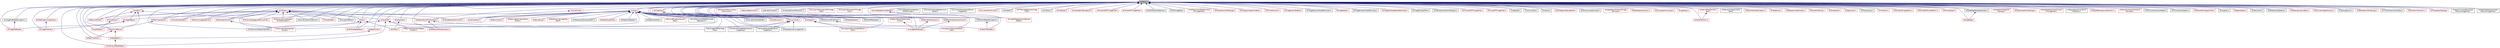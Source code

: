 digraph "itkMacro.h"
{
 // LATEX_PDF_SIZE
  edge [fontname="Helvetica",fontsize="10",labelfontname="Helvetica",labelfontsize="10"];
  node [fontname="Helvetica",fontsize="10",shape=record];
  Node1 [label="itkMacro.h",height=0.2,width=0.4,color="black", fillcolor="grey75", style="filled", fontcolor="black",tooltip=" "];
  Node1 -> Node2 [dir="back",color="midnightblue",fontsize="10",style="solid",fontname="Helvetica"];
  Node2 [label="itkArray.h",height=0.2,width=0.4,color="red", fillcolor="white", style="filled",URL="$itkArray_8h.html",tooltip=" "];
  Node2 -> Node3 [dir="back",color="midnightblue",fontsize="10",style="solid",fontname="Helvetica"];
  Node3 [label="itkAutomaticTopologyMesh\lSource.h",height=0.2,width=0.4,color="red", fillcolor="white", style="filled",URL="$itkAutomaticTopologyMeshSource_8h.html",tooltip=" "];
  Node2 -> Node6 [dir="back",color="midnightblue",fontsize="10",style="solid",fontname="Helvetica"];
  Node6 [label="itkBSplineInterpolationWeight\lFunction.h",height=0.2,width=0.4,color="red", fillcolor="white", style="filled",URL="$itkBSplineInterpolationWeightFunction_8h.html",tooltip=" "];
  Node2 -> Node30 [dir="back",color="midnightblue",fontsize="10",style="solid",fontname="Helvetica"];
  Node30 [label="itkCacheableScalarFunction.h",height=0.2,width=0.4,color="red", fillcolor="white", style="filled",URL="$itkCacheableScalarFunction_8h.html",tooltip=" "];
  Node2 -> Node33 [dir="back",color="midnightblue",fontsize="10",style="solid",fontname="Helvetica"];
  Node33 [label="itkCellInterface.h",height=0.2,width=0.4,color="red", fillcolor="white", style="filled",URL="$itkCellInterface_8h.html",tooltip=" "];
  Node2 -> Node166 [dir="back",color="midnightblue",fontsize="10",style="solid",fontname="Helvetica"];
  Node166 [label="itkContourDirectedMeanDistance\lImageFilter.h",height=0.2,width=0.4,color="black", fillcolor="white", style="filled",URL="$itkContourDirectedMeanDistanceImageFilter_8h.html",tooltip=" "];
  Node2 -> Node167 [dir="back",color="midnightblue",fontsize="10",style="solid",fontname="Helvetica"];
  Node167 [label="itkConvertArrayPixelBuffer.h",height=0.2,width=0.4,color="black", fillcolor="white", style="filled",URL="$itkConvertArrayPixelBuffer_8h.html",tooltip=" "];
  Node2 -> Node168 [dir="back",color="midnightblue",fontsize="10",style="solid",fontname="Helvetica"];
  Node168 [label="itkCostFunction.h",height=0.2,width=0.4,color="red", fillcolor="white", style="filled",URL="$itkCostFunction_8h.html",tooltip=" "];
  Node2 -> Node235 [dir="back",color="midnightblue",fontsize="10",style="solid",fontname="Helvetica"];
  Node235 [label="itkDecisionRule.h",height=0.2,width=0.4,color="red", fillcolor="white", style="filled",URL="$itkDecisionRule_8h.html",tooltip=" "];
  Node2 -> Node109 [dir="back",color="midnightblue",fontsize="10",style="solid",fontname="Helvetica"];
  Node109 [label="itkDeformableSimplexMesh3\lDFilter.h",height=0.2,width=0.4,color="red", fillcolor="white", style="filled",URL="$itkDeformableSimplexMesh3DFilter_8h.html",tooltip=" "];
  Node2 -> Node247 [dir="back",color="midnightblue",fontsize="10",style="solid",fontname="Helvetica"];
  Node247 [label="itkDirectedHausdorffDistance\lImageFilter.h",height=0.2,width=0.4,color="black", fillcolor="white", style="filled",URL="$itkDirectedHausdorffDistanceImageFilter_8h.html",tooltip=" "];
  Node2 -> Node248 [dir="back",color="midnightblue",fontsize="10",style="solid",fontname="Helvetica"];
  Node248 [label="itkFancyString.h",height=0.2,width=0.4,color="red", fillcolor="white", style="filled",URL="$itkFancyString_8h.html",tooltip=" "];
  Node2 -> Node89 [dir="back",color="midnightblue",fontsize="10",style="solid",fontname="Helvetica"];
  Node89 [label="itkFastMarchingImageFilter\lBase.h",height=0.2,width=0.4,color="red", fillcolor="white", style="filled",URL="$itkFastMarchingImageFilterBase_8h.html",tooltip=" "];
  Node2 -> Node255 [dir="back",color="midnightblue",fontsize="10",style="solid",fontname="Helvetica"];
  Node255 [label="itkHistogram.h",height=0.2,width=0.4,color="red", fillcolor="white", style="filled",URL="$itkHistogram_8h.html",tooltip=" "];
  Node255 -> Node275 [dir="back",color="midnightblue",fontsize="10",style="solid",fontname="Helvetica"];
  Node275 [label="itkHistogramToRunLengthFeatures\lFilter.h",height=0.2,width=0.4,color="red", fillcolor="white", style="filled",URL="$itkHistogramToRunLengthFeaturesFilter_8h.html",tooltip=" "];
  Node255 -> Node277 [dir="back",color="midnightblue",fontsize="10",style="solid",fontname="Helvetica"];
  Node277 [label="itkHistogramToTextureFeatures\lFilter.h",height=0.2,width=0.4,color="red", fillcolor="white", style="filled",URL="$itkHistogramToTextureFeaturesFilter_8h.html",tooltip=" "];
  Node2 -> Node300 [dir="back",color="midnightblue",fontsize="10",style="solid",fontname="Helvetica"];
  Node300 [label="itkImageIOBase.h",height=0.2,width=0.4,color="red", fillcolor="white", style="filled",URL="$itkImageIOBase_8h.html",tooltip=" "];
  Node300 -> Node320 [dir="back",color="midnightblue",fontsize="10",style="solid",fontname="Helvetica"];
  Node320 [label="itkImageFileReader.h",height=0.2,width=0.4,color="red", fillcolor="white", style="filled",URL="$itkImageFileReader_8h.html",tooltip=" "];
  Node300 -> Node323 [dir="back",color="midnightblue",fontsize="10",style="solid",fontname="Helvetica"];
  Node323 [label="itkImageFileWriter.h",height=0.2,width=0.4,color="red", fillcolor="white", style="filled",URL="$itkImageFileWriter_8h.html",tooltip=" "];
  Node2 -> Node365 [dir="back",color="midnightblue",fontsize="10",style="solid",fontname="Helvetica"];
  Node365 [label="itkKdTree.h",height=0.2,width=0.4,color="red", fillcolor="white", style="filled",URL="$itkKdTree_8h.html",tooltip=" "];
  Node2 -> Node381 [dir="back",color="midnightblue",fontsize="10",style="solid",fontname="Helvetica"];
  Node381 [label="itkLabelGeometryImageFilter.h",height=0.2,width=0.4,color="black", fillcolor="white", style="filled",URL="$itkLabelGeometryImageFilter_8h.html",tooltip=" "];
  Node2 -> Node382 [dir="back",color="midnightblue",fontsize="10",style="solid",fontname="Helvetica"];
  Node382 [label="itkMahalanobisDistanceMetric.h",height=0.2,width=0.4,color="black", fillcolor="white", style="filled",URL="$itkMahalanobisDistanceMetric_8h.html",tooltip=" "];
  Node2 -> Node383 [dir="back",color="midnightblue",fontsize="10",style="solid",fontname="Helvetica"];
  Node383 [label="itkMeanSampleFilter.h",height=0.2,width=0.4,color="red", fillcolor="white", style="filled",URL="$itkMeanSampleFilter_8h.html",tooltip=" "];
  Node2 -> Node386 [dir="back",color="midnightblue",fontsize="10",style="solid",fontname="Helvetica"];
  Node386 [label="itkMeshConvertPixelTraits.h",height=0.2,width=0.4,color="black", fillcolor="white", style="filled",URL="$itkMeshConvertPixelTraits_8h.html",tooltip=" "];
  Node386 -> Node136 [dir="back",color="midnightblue",fontsize="10",style="solid",fontname="Helvetica"];
  Node136 [label="itkMeshFileReader.h",height=0.2,width=0.4,color="red", fillcolor="white", style="filled",URL="$itkMeshFileReader_8h.html",tooltip=" "];
  Node2 -> Node140 [dir="back",color="midnightblue",fontsize="10",style="solid",fontname="Helvetica"];
  Node140 [label="itkMeshIOTestHelper.h",height=0.2,width=0.4,color="black", fillcolor="white", style="filled",URL="$itkMeshIOTestHelper_8h.html",tooltip=" "];
  Node2 -> Node387 [dir="back",color="midnightblue",fontsize="10",style="solid",fontname="Helvetica"];
  Node387 [label="itkMetaArrayReader.h",height=0.2,width=0.4,color="black", fillcolor="white", style="filled",URL="$itkMetaArrayReader_8h.html",tooltip=" "];
  Node2 -> Node388 [dir="back",color="midnightblue",fontsize="10",style="solid",fontname="Helvetica"];
  Node388 [label="itkMetaArrayWriter.h",height=0.2,width=0.4,color="black", fillcolor="white", style="filled",URL="$itkMetaArrayWriter_8h.html",tooltip=" "];
  Node2 -> Node389 [dir="back",color="midnightblue",fontsize="10",style="solid",fontname="Helvetica"];
  Node389 [label="itkMetaDataObject.h",height=0.2,width=0.4,color="red", fillcolor="white", style="filled",URL="$itkMetaDataObject_8h.html",tooltip=" "];
  Node2 -> Node390 [dir="back",color="midnightblue",fontsize="10",style="solid",fontname="Helvetica"];
  Node390 [label="itkMixtureModelComponent\lBase.h",height=0.2,width=0.4,color="red", fillcolor="white", style="filled",URL="$itkMixtureModelComponentBase_8h.html",tooltip=" "];
  Node2 -> Node392 [dir="back",color="midnightblue",fontsize="10",style="solid",fontname="Helvetica"];
  Node392 [label="itkMultiLabelSTAPLEImage\lFilter.h",height=0.2,width=0.4,color="black", fillcolor="white", style="filled",URL="$itkMultiLabelSTAPLEImageFilter_8h.html",tooltip=" "];
  Node2 -> Node393 [dir="back",color="midnightblue",fontsize="10",style="solid",fontname="Helvetica"];
  Node393 [label="itkMultiResolutionPDEDeformable\lRegistration.h",height=0.2,width=0.4,color="black", fillcolor="white", style="filled",URL="$itkMultiResolutionPDEDeformableRegistration_8h.html",tooltip=" "];
  Node2 -> Node394 [dir="back",color="midnightblue",fontsize="10",style="solid",fontname="Helvetica"];
  Node394 [label="itkMultivariateLegendrePolynomial.h",height=0.2,width=0.4,color="red", fillcolor="white", style="filled",URL="$itkMultivariateLegendrePolynomial_8h.html",tooltip=" "];
  Node1 -> Node614 [dir="back",color="midnightblue",fontsize="10",style="solid",fontname="Helvetica"];
  Node614 [label="itkArray2D.h",height=0.2,width=0.4,color="red", fillcolor="white", style="filled",URL="$itkArray2D_8h.html",tooltip=" "];
  Node614 -> Node6 [dir="back",color="midnightblue",fontsize="10",style="solid",fontname="Helvetica"];
  Node614 -> Node615 [dir="back",color="midnightblue",fontsize="10",style="solid",fontname="Helvetica"];
  Node615 [label="itkCSVArray2DDataObject.h",height=0.2,width=0.4,color="red", fillcolor="white", style="filled",URL="$itkCSVArray2DDataObject_8h.html",tooltip=" "];
  Node614 -> Node617 [dir="back",color="midnightblue",fontsize="10",style="solid",fontname="Helvetica"];
  Node617 [label="itkCSVNumericObjectFileWriter.h",height=0.2,width=0.4,color="black", fillcolor="white", style="filled",URL="$itkCSVNumericObjectFileWriter_8h.html",tooltip=" "];
  Node614 -> Node392 [dir="back",color="midnightblue",fontsize="10",style="solid",fontname="Helvetica"];
  Node1 -> Node620 [dir="back",color="midnightblue",fontsize="10",style="solid",fontname="Helvetica"];
  Node620 [label="itkAutoPointer.h",height=0.2,width=0.4,color="red", fillcolor="white", style="filled",URL="$itkAutoPointer_8h.html",tooltip=" "];
  Node620 -> Node33 [dir="back",color="midnightblue",fontsize="10",style="solid",fontname="Helvetica"];
  Node1 -> Node622 [dir="back",color="midnightblue",fontsize="10",style="solid",fontname="Helvetica"];
  Node622 [label="itkBinaryMinMaxCurvature\lFlowFunction.h",height=0.2,width=0.4,color="red", fillcolor="white", style="filled",URL="$itkBinaryMinMaxCurvatureFlowFunction_8h.html",tooltip=" "];
  Node1 -> Node624 [dir="back",color="midnightblue",fontsize="10",style="solid",fontname="Helvetica"];
  Node624 [label="itkBitwiseOpsFunctors.h",height=0.2,width=0.4,color="red", fillcolor="white", style="filled",URL="$itkBitwiseOpsFunctors_8h.html",tooltip=" "];
  Node1 -> Node628 [dir="back",color="midnightblue",fontsize="10",style="solid",fontname="Helvetica"];
  Node628 [label="itkBuildInformation.h",height=0.2,width=0.4,color="black", fillcolor="white", style="filled",URL="$itkBuildInformation_8h.html",tooltip=" "];
  Node1 -> Node615 [dir="back",color="midnightblue",fontsize="10",style="solid",fontname="Helvetica"];
  Node1 -> Node629 [dir="back",color="midnightblue",fontsize="10",style="solid",fontname="Helvetica"];
  Node629 [label="itkCSVFileReaderBase.h",height=0.2,width=0.4,color="red", fillcolor="white", style="filled",URL="$itkCSVFileReaderBase_8h.html",tooltip=" "];
  Node1 -> Node617 [dir="back",color="midnightblue",fontsize="10",style="solid",fontname="Helvetica"];
  Node1 -> Node494 [dir="back",color="midnightblue",fontsize="10",style="solid",fontname="Helvetica"];
  Node494 [label="itkCenteredEuler3DTransform.h",height=0.2,width=0.4,color="black", fillcolor="white", style="filled",URL="$itkCenteredEuler3DTransform_8h.html",tooltip=" "];
  Node1 -> Node630 [dir="back",color="midnightblue",fontsize="10",style="solid",fontname="Helvetica"];
  Node630 [label="itkComplexToComplex1DFFTImage\lFilter.h",height=0.2,width=0.4,color="red", fillcolor="white", style="filled",URL="$itkComplexToComplex1DFFTImageFilter_8h.html",tooltip=" "];
  Node1 -> Node633 [dir="back",color="midnightblue",fontsize="10",style="solid",fontname="Helvetica"];
  Node633 [label="itkComplexToComplexFFTImage\lFilter.h",height=0.2,width=0.4,color="red", fillcolor="white", style="filled",URL="$itkComplexToComplexFFTImageFilter_8h.html",tooltip=" "];
  Node1 -> Node636 [dir="back",color="midnightblue",fontsize="10",style="solid",fontname="Helvetica"];
  Node636 [label="itkConstNeighborhoodIterator.h",height=0.2,width=0.4,color="red", fillcolor="white", style="filled",URL="$itkConstNeighborhoodIterator_8h.html",tooltip=" "];
  Node636 -> Node595 [dir="back",color="midnightblue",fontsize="10",style="solid",fontname="Helvetica"];
  Node595 [label="itkImageToNeighborhoodSample\lAdaptor.h",height=0.2,width=0.4,color="red", fillcolor="white", style="filled",URL="$itkImageToNeighborhoodSampleAdaptor_8h.html",tooltip=" "];
  Node1 -> Node773 [dir="back",color="midnightblue",fontsize="10",style="solid",fontname="Helvetica"];
  Node773 [label="itkConstNeighborhoodIterator\lWithOnlyIndex.h",height=0.2,width=0.4,color="black", fillcolor="white", style="filled",URL="$itkConstNeighborhoodIteratorWithOnlyIndex_8h.html",tooltip=" "];
  Node1 -> Node774 [dir="back",color="midnightblue",fontsize="10",style="solid",fontname="Helvetica"];
  Node774 [label="itkConstSliceIterator.h",height=0.2,width=0.4,color="red", fillcolor="white", style="filled",URL="$itkConstSliceIterator_8h.html",tooltip=" "];
  Node1 -> Node775 [dir="back",color="midnightblue",fontsize="10",style="solid",fontname="Helvetica"];
  Node775 [label="itkCorrespondenceDataStructure\lIterator.h",height=0.2,width=0.4,color="black", fillcolor="white", style="filled",URL="$itkCorrespondenceDataStructureIterator_8h.html",tooltip=" "];
  Node1 -> Node647 [dir="back",color="midnightblue",fontsize="10",style="solid",fontname="Helvetica"];
  Node647 [label="itkCurvatureAnisotropicDiffusion\lImageFilter.h",height=0.2,width=0.4,color="black", fillcolor="white", style="filled",URL="$itkCurvatureAnisotropicDiffusionImageFilter_8h.html",tooltip=" "];
  Node1 -> Node660 [dir="back",color="midnightblue",fontsize="10",style="solid",fontname="Helvetica"];
  Node660 [label="itkCurvatureFlowFunction.h",height=0.2,width=0.4,color="red", fillcolor="white", style="filled",URL="$itkCurvatureFlowFunction_8h.html",tooltip=" "];
  Node1 -> Node776 [dir="back",color="midnightblue",fontsize="10",style="solid",fontname="Helvetica"];
  Node776 [label="itkDataObject.h",height=0.2,width=0.4,color="red", fillcolor="white", style="filled",URL="$itkDataObject_8h.html",tooltip=" "];
  Node776 -> Node615 [dir="back",color="midnightblue",fontsize="10",style="solid",fontname="Helvetica"];
  Node1 -> Node1402 [dir="back",color="midnightblue",fontsize="10",style="solid",fontname="Helvetica"];
  Node1402 [label="itkDefaultPixelAccessor.h",height=0.2,width=0.4,color="red", fillcolor="white", style="filled",URL="$itkDefaultPixelAccessor_8h.html",tooltip=" "];
  Node1402 -> Node1403 [dir="back",color="midnightblue",fontsize="10",style="solid",fontname="Helvetica"];
  Node1403 [label="itkImageBufferRange.h",height=0.2,width=0.4,color="red", fillcolor="white", style="filled",URL="$itkImageBufferRange_8h.html",tooltip=" "];
  Node1 -> Node1405 [dir="back",color="midnightblue",fontsize="10",style="solid",fontname="Helvetica"];
  Node1405 [label="itkDefaultPixelAccessorFunctor.h",height=0.2,width=0.4,color="red", fillcolor="white", style="filled",URL="$itkDefaultPixelAccessorFunctor_8h.html",tooltip=" "];
  Node1405 -> Node1403 [dir="back",color="midnightblue",fontsize="10",style="solid",fontname="Helvetica"];
  Node1 -> Node1406 [dir="back",color="midnightblue",fontsize="10",style="solid",fontname="Helvetica"];
  Node1406 [label="itkDefaultVectorPixelAccessor.h",height=0.2,width=0.4,color="red", fillcolor="white", style="filled",URL="$itkDefaultVectorPixelAccessor_8h.html",tooltip=" "];
  Node1406 -> Node1403 [dir="back",color="midnightblue",fontsize="10",style="solid",fontname="Helvetica"];
  Node1406 -> Node570 [dir="back",color="midnightblue",fontsize="10",style="solid",fontname="Helvetica"];
  Node570 [label="itkNthElementPixelAccessor.h",height=0.2,width=0.4,color="red", fillcolor="white", style="filled",URL="$itkNthElementPixelAccessor_8h.html",tooltip=" "];
  Node1 -> Node1407 [dir="back",color="midnightblue",fontsize="10",style="solid",fontname="Helvetica"];
  Node1407 [label="itkDefaultVectorPixelAccessor\lFunctor.h",height=0.2,width=0.4,color="red", fillcolor="white", style="filled",URL="$itkDefaultVectorPixelAccessorFunctor_8h.html",tooltip=" "];
  Node1407 -> Node1403 [dir="back",color="midnightblue",fontsize="10",style="solid",fontname="Helvetica"];
  Node1 -> Node1408 [dir="back",color="midnightblue",fontsize="10",style="solid",fontname="Helvetica"];
  Node1408 [label="itkEnableIf.h",height=0.2,width=0.4,color="black", fillcolor="white", style="filled",URL="$itkEnableIf_8h.html",tooltip=" "];
  Node1 -> Node875 [dir="back",color="midnightblue",fontsize="10",style="solid",fontname="Helvetica"];
  Node875 [label="itkFFTDiscreteGaussianImage\lFilter.h",height=0.2,width=0.4,color="red", fillcolor="white", style="filled",URL="$itkFFTDiscreteGaussianImageFilter_8h.html",tooltip=" "];
  Node1 -> Node1409 [dir="back",color="midnightblue",fontsize="10",style="solid",fontname="Helvetica"];
  Node1409 [label="itkFileTools.h",height=0.2,width=0.4,color="black", fillcolor="white", style="filled",URL="$itkFileTools_8h.html",tooltip=" "];
  Node1 -> Node1410 [dir="back",color="midnightblue",fontsize="10",style="solid",fontname="Helvetica"];
  Node1410 [label="itkFixedArray.h",height=0.2,width=0.4,color="red", fillcolor="white", style="filled",URL="$itkFixedArray_8h.html",tooltip=" "];
  Node1410 -> Node140 [dir="back",color="midnightblue",fontsize="10",style="solid",fontname="Helvetica"];
  Node1410 -> Node1413 [dir="back",color="midnightblue",fontsize="10",style="solid",fontname="Helvetica"];
  Node1413 [label="itkNumericTraits.h",height=0.2,width=0.4,color="red", fillcolor="white", style="filled",URL="$itkNumericTraits_8h.html",tooltip=" "];
  Node1413 -> Node166 [dir="back",color="midnightblue",fontsize="10",style="solid",fontname="Helvetica"];
  Node1413 -> Node247 [dir="back",color="midnightblue",fontsize="10",style="solid",fontname="Helvetica"];
  Node1413 -> Node381 [dir="back",color="midnightblue",fontsize="10",style="solid",fontname="Helvetica"];
  Node1413 -> Node392 [dir="back",color="midnightblue",fontsize="10",style="solid",fontname="Helvetica"];
  Node1 -> Node1566 [dir="back",color="midnightblue",fontsize="10",style="solid",fontname="Helvetica"];
  Node1566 [label="itkFloatTypes.h",height=0.2,width=0.4,color="red", fillcolor="white", style="filled",URL="$itkFloatTypes_8h.html",tooltip=" "];
  Node1 -> Node1567 [dir="back",color="midnightblue",fontsize="10",style="solid",fontname="Helvetica"];
  Node1567 [label="itkFloatingPointExceptions.h",height=0.2,width=0.4,color="red", fillcolor="white", style="filled",URL="$itkFloatingPointExceptions_8h.html",tooltip=" "];
  Node1 -> Node1122 [dir="back",color="midnightblue",fontsize="10",style="solid",fontname="Helvetica"];
  Node1122 [label="itkForward1DFFTImageFilter.h",height=0.2,width=0.4,color="red", fillcolor="white", style="filled",URL="$itkForward1DFFTImageFilter_8h.html",tooltip=" "];
  Node1 -> Node1123 [dir="back",color="midnightblue",fontsize="10",style="solid",fontname="Helvetica"];
  Node1123 [label="itkForwardFFTImageFilter.h",height=0.2,width=0.4,color="red", fillcolor="white", style="filled",URL="$itkForwardFFTImageFilter_8h.html",tooltip=" "];
  Node1 -> Node1336 [dir="back",color="midnightblue",fontsize="10",style="solid",fontname="Helvetica"];
  Node1336 [label="itkGDCMSeriesFileNames.h",height=0.2,width=0.4,color="black", fillcolor="white", style="filled",URL="$itkGDCMSeriesFileNames_8h.html",tooltip=" "];
  Node1 -> Node1568 [dir="back",color="midnightblue",fontsize="10",style="solid",fontname="Helvetica"];
  Node1568 [label="itkGPUImageOps.h",height=0.2,width=0.4,color="black", fillcolor="white", style="filled",URL="$itkGPUImageOps_8h.html",tooltip=" "];
  Node1 -> Node1138 [dir="back",color="midnightblue",fontsize="10",style="solid",fontname="Helvetica"];
  Node1138 [label="itkHalfHermitianToRealInverse\lFFTImageFilter.h",height=0.2,width=0.4,color="red", fillcolor="white", style="filled",URL="$itkHalfHermitianToRealInverseFFTImageFilter_8h.html",tooltip=" "];
  Node1 -> Node1569 [dir="back",color="midnightblue",fontsize="10",style="solid",fontname="Helvetica"];
  Node1569 [label="itkHexahedronCellTopology.h",height=0.2,width=0.4,color="red", fillcolor="white", style="filled",URL="$itkHexahedronCellTopology_8h.html",tooltip=" "];
  Node1 -> Node1570 [dir="back",color="midnightblue",fontsize="10",style="solid",fontname="Helvetica"];
  Node1570 [label="itkHistogramAlgorithmBase.h",height=0.2,width=0.4,color="red", fillcolor="white", style="filled",URL="$itkHistogramAlgorithmBase_8h.html",tooltip=" "];
  Node1 -> Node275 [dir="back",color="midnightblue",fontsize="10",style="solid",fontname="Helvetica"];
  Node1 -> Node277 [dir="back",color="midnightblue",fontsize="10",style="solid",fontname="Helvetica"];
  Node1 -> Node1456 [dir="back",color="midnightblue",fontsize="10",style="solid",fontname="Helvetica"];
  Node1456 [label="itkIPLFileNameList.h",height=0.2,width=0.4,color="red", fillcolor="white", style="filled",URL="$itkIPLFileNameList_8h.html",tooltip=" "];
  Node1 -> Node1403 [dir="back",color="midnightblue",fontsize="10",style="solid",fontname="Helvetica"];
  Node1 -> Node237 [dir="back",color="midnightblue",fontsize="10",style="solid",fontname="Helvetica"];
  Node237 [label="itkImageClassifierBase.h",height=0.2,width=0.4,color="red", fillcolor="white", style="filled",URL="$itkImageClassifierBase_8h.html",tooltip=" "];
  Node1 -> Node320 [dir="back",color="midnightblue",fontsize="10",style="solid",fontname="Helvetica"];
  Node1 -> Node1571 [dir="back",color="midnightblue",fontsize="10",style="solid",fontname="Helvetica"];
  Node1571 [label="itkImageFileReaderException.h",height=0.2,width=0.4,color="black", fillcolor="white", style="filled",URL="$itkImageFileReaderException_8h.html",tooltip=" "];
  Node1571 -> Node320 [dir="back",color="midnightblue",fontsize="10",style="solid",fontname="Helvetica"];
  Node1 -> Node323 [dir="back",color="midnightblue",fontsize="10",style="solid",fontname="Helvetica"];
  Node1 -> Node943 [dir="back",color="midnightblue",fontsize="10",style="solid",fontname="Helvetica"];
  Node943 [label="itkImageGaussianModelEstimator.h",height=0.2,width=0.4,color="black", fillcolor="white", style="filled",URL="$itkImageGaussianModelEstimator_8h.html",tooltip=" "];
  Node1 -> Node1572 [dir="back",color="midnightblue",fontsize="10",style="solid",fontname="Helvetica"];
  Node1572 [label="itkImageHelper.h",height=0.2,width=0.4,color="red", fillcolor="white", style="filled",URL="$itkImageHelper_8h.html",tooltip=" "];
  Node1 -> Node944 [dir="back",color="midnightblue",fontsize="10",style="solid",fontname="Helvetica"];
  Node944 [label="itkImageKmeansModelEstimator.h",height=0.2,width=0.4,color="black", fillcolor="white", style="filled",URL="$itkImageKmeansModelEstimator_8h.html",tooltip=" "];
  Node1 -> Node945 [dir="back",color="midnightblue",fontsize="10",style="solid",fontname="Helvetica"];
  Node945 [label="itkImagePCAShapeModelEstimator.h",height=0.2,width=0.4,color="red", fillcolor="white", style="filled",URL="$itkImagePCAShapeModelEstimator_8h.html",tooltip=" "];
  Node1 -> Node595 [dir="back",color="midnightblue",fontsize="10",style="solid",fontname="Helvetica"];
  Node1 -> Node1276 [dir="back",color="midnightblue",fontsize="10",style="solid",fontname="Helvetica"];
  Node1276 [label="itkImageToVideoFilter.h",height=0.2,width=0.4,color="black", fillcolor="white", style="filled",URL="$itkImageToVideoFilter_8h.html",tooltip=" "];
  Node1 -> Node1573 [dir="back",color="midnightblue",fontsize="10",style="solid",fontname="Helvetica"];
  Node1573 [label="itkIndent.h",height=0.2,width=0.4,color="red", fillcolor="white", style="filled",URL="$itkIndent_8h.html",tooltip=" "];
  Node1573 -> Node300 [dir="back",color="midnightblue",fontsize="10",style="solid",fontname="Helvetica"];
  Node1573 -> Node1660 [dir="back",color="midnightblue",fontsize="10",style="solid",fontname="Helvetica"];
  Node1660 [label="itkLightObject.h",height=0.2,width=0.4,color="red", fillcolor="white", style="filled",URL="$itkLightObject_8h.html",tooltip=" "];
  Node1573 -> Node394 [dir="back",color="midnightblue",fontsize="10",style="solid",fontname="Helvetica"];
  Node1573 -> Node1665 [dir="back",color="midnightblue",fontsize="10",style="solid",fontname="Helvetica"];
  Node1665 [label="itkResourceProbe.h",height=0.2,width=0.4,color="red", fillcolor="white", style="filled",URL="$itkResourceProbe_8h.html",tooltip=" "];
  Node1 -> Node1666 [dir="back",color="midnightblue",fontsize="10",style="solid",fontname="Helvetica"];
  Node1666 [label="itkIntTypes.h",height=0.2,width=0.4,color="red", fillcolor="white", style="filled",URL="$itkIntTypes_8h.html",tooltip=" "];
  Node1666 -> Node614 [dir="back",color="midnightblue",fontsize="10",style="solid",fontname="Helvetica"];
  Node1666 -> Node3 [dir="back",color="midnightblue",fontsize="10",style="solid",fontname="Helvetica"];
  Node1666 -> Node30 [dir="back",color="midnightblue",fontsize="10",style="solid",fontname="Helvetica"];
  Node1666 -> Node774 [dir="back",color="midnightblue",fontsize="10",style="solid",fontname="Helvetica"];
  Node1666 -> Node1406 [dir="back",color="midnightblue",fontsize="10",style="solid",fontname="Helvetica"];
  Node1666 -> Node1612 [dir="back",color="midnightblue",fontsize="10",style="solid",fontname="Helvetica"];
  Node1612 [label="itkMemoryUsageObserver.h",height=0.2,width=0.4,color="red", fillcolor="white", style="filled",URL="$itkMemoryUsageObserver_8h.html",tooltip=" "];
  Node1666 -> Node1482 [dir="back",color="midnightblue",fontsize="10",style="solid",fontname="Helvetica"];
  Node1482 [label="itkMersenneTwisterRandom\lVariateGenerator.h",height=0.2,width=0.4,color="red", fillcolor="white", style="filled",URL="$itkMersenneTwisterRandomVariateGenerator_8h.html",tooltip=" "];
  Node1666 -> Node394 [dir="back",color="midnightblue",fontsize="10",style="solid",fontname="Helvetica"];
  Node1666 -> Node1618 [dir="back",color="midnightblue",fontsize="10",style="solid",fontname="Helvetica"];
  Node1618 [label="itkNumericSeriesFileNames.h",height=0.2,width=0.4,color="black", fillcolor="white", style="filled",URL="$itkNumericSeriesFileNames_8h.html",tooltip=" "];
  Node1666 -> Node1670 [dir="back",color="midnightblue",fontsize="10",style="solid",fontname="Helvetica"];
  Node1670 [label="itkRealTimeInterval.h",height=0.2,width=0.4,color="red", fillcolor="white", style="filled",URL="$itkRealTimeInterval_8h.html",tooltip=" "];
  Node1670 -> Node1671 [dir="back",color="midnightblue",fontsize="10",style="solid",fontname="Helvetica"];
  Node1671 [label="itkRealTimeStamp.h",height=0.2,width=0.4,color="red", fillcolor="white", style="filled",URL="$itkRealTimeStamp_8h.html",tooltip=" "];
  Node1671 -> Node776 [dir="back",color="midnightblue",fontsize="10",style="solid",fontname="Helvetica"];
  Node1671 -> Node1630 [dir="back",color="midnightblue",fontsize="10",style="solid",fontname="Helvetica"];
  Node1630 [label="itkRealTimeClock.h",height=0.2,width=0.4,color="red", fillcolor="white", style="filled",URL="$itkRealTimeClock_8h.html",tooltip=" "];
  Node1666 -> Node1665 [dir="back",color="midnightblue",fontsize="10",style="solid",fontname="Helvetica"];
  Node1666 -> Node1674 [dir="back",color="midnightblue",fontsize="10",style="solid",fontname="Helvetica"];
  Node1674 [label="itkSize.h",height=0.2,width=0.4,color="red", fillcolor="white", style="filled",URL="$itkSize_8h.html",tooltip=" "];
  Node1674 -> Node629 [dir="back",color="midnightblue",fontsize="10",style="solid",fontname="Helvetica"];
  Node1674 -> Node617 [dir="back",color="midnightblue",fontsize="10",style="solid",fontname="Helvetica"];
  Node1674 -> Node365 [dir="back",color="midnightblue",fontsize="10",style="solid",fontname="Helvetica"];
  Node1666 -> Node1675 [dir="back",color="midnightblue",fontsize="10",style="solid",fontname="Helvetica"];
  Node1675 [label="itkSliceIterator.h",height=0.2,width=0.4,color="red", fillcolor="white", style="filled",URL="$itkSliceIterator_8h.html",tooltip=" "];
  Node1666 -> Node1676 [dir="back",color="midnightblue",fontsize="10",style="solid",fontname="Helvetica"];
  Node1676 [label="itkSmapsFileParser.h",height=0.2,width=0.4,color="black", fillcolor="white", style="filled",URL="$itkSmapsFileParser_8h.html",tooltip=" "];
  Node1666 -> Node1677 [dir="back",color="midnightblue",fontsize="10",style="solid",fontname="Helvetica"];
  Node1677 [label="itkStructHashFunction.h",height=0.2,width=0.4,color="red", fillcolor="white", style="filled",URL="$itkStructHashFunction_8h.html",tooltip=" "];
  Node1677 -> Node3 [dir="back",color="midnightblue",fontsize="10",style="solid",fontname="Helvetica"];
  Node1666 -> Node1678 [dir="back",color="midnightblue",fontsize="10",style="solid",fontname="Helvetica"];
  Node1678 [label="itkTimeStamp.h",height=0.2,width=0.4,color="red", fillcolor="white", style="filled",URL="$itkTimeStamp_8h.html",tooltip=" "];
  Node1678 -> Node1660 [dir="back",color="midnightblue",fontsize="10",style="solid",fontname="Helvetica"];
  Node1 -> Node1680 [dir="back",color="midnightblue",fontsize="10",style="solid",fontname="Helvetica"];
  Node1680 [label="itkInternationalizationIOHelpers.h",height=0.2,width=0.4,color="black", fillcolor="white", style="filled",URL="$itkInternationalizationIOHelpers_8h.html",tooltip=" "];
  Node1 -> Node1183 [dir="back",color="midnightblue",fontsize="10",style="solid",fontname="Helvetica"];
  Node1183 [label="itkInverse1DFFTImageFilter.h",height=0.2,width=0.4,color="red", fillcolor="white", style="filled",URL="$itkInverse1DFFTImageFilter_8h.html",tooltip=" "];
  Node1 -> Node1184 [dir="back",color="midnightblue",fontsize="10",style="solid",fontname="Helvetica"];
  Node1184 [label="itkInverseFFTImageFilter.h",height=0.2,width=0.4,color="red", fillcolor="white", style="filled",URL="$itkInverseFFTImageFilter_8h.html",tooltip=" "];
  Node1 -> Node1681 [dir="back",color="midnightblue",fontsize="10",style="solid",fontname="Helvetica"];
  Node1681 [label="itkIsBaseOf.h",height=0.2,width=0.4,color="black", fillcolor="white", style="filled",URL="$itkIsBaseOf_8h.html",tooltip=" "];
  Node1 -> Node1682 [dir="back",color="midnightblue",fontsize="10",style="solid",fontname="Helvetica"];
  Node1682 [label="itkIsConvertible.h",height=0.2,width=0.4,color="black", fillcolor="white", style="filled",URL="$itkIsConvertible_8h.html",tooltip=" "];
  Node1 -> Node1683 [dir="back",color="midnightblue",fontsize="10",style="solid",fontname="Helvetica"];
  Node1683 [label="itkIsSame.h",height=0.2,width=0.4,color="black", fillcolor="white", style="filled",URL="$itkIsSame_8h.html",tooltip=" "];
  Node1 -> Node1471 [dir="back",color="midnightblue",fontsize="10",style="solid",fontname="Helvetica"];
  Node1471 [label="itkKLMSegmentationBorder.h",height=0.2,width=0.4,color="red", fillcolor="white", style="filled",URL="$itkKLMSegmentationBorder_8h.html",tooltip=" "];
  Node1 -> Node1684 [dir="back",color="midnightblue",fontsize="10",style="solid",fontname="Helvetica"];
  Node1684 [label="itkKalmanLinearEstimator.h",height=0.2,width=0.4,color="black", fillcolor="white", style="filled",URL="$itkKalmanLinearEstimator_8h.html",tooltip=" "];
  Node1 -> Node1279 [dir="back",color="midnightblue",fontsize="10",style="solid",fontname="Helvetica"];
  Node1279 [label="itkKappaSigmaThresholdImage\lCalculator.h",height=0.2,width=0.4,color="red", fillcolor="white", style="filled",URL="$itkKappaSigmaThresholdImageCalculator_8h.html",tooltip=" "];
  Node1 -> Node1685 [dir="back",color="midnightblue",fontsize="10",style="solid",fontname="Helvetica"];
  Node1685 [label="itkLabelObjectAccessors.h",height=0.2,width=0.4,color="red", fillcolor="white", style="filled",URL="$itkLabelObjectAccessors_8h.html",tooltip=" "];
  Node1 -> Node1686 [dir="back",color="midnightblue",fontsize="10",style="solid",fontname="Helvetica"];
  Node1686 [label="itkLexicographicCompare.h",height=0.2,width=0.4,color="red", fillcolor="white", style="filled",URL="$itkLexicographicCompare_8h.html",tooltip=" "];
  Node1 -> Node1660 [dir="back",color="midnightblue",fontsize="10",style="solid",fontname="Helvetica"];
  Node1 -> Node1600 [dir="back",color="midnightblue",fontsize="10",style="solid",fontname="Helvetica"];
  Node1600 [label="itkLogOutput.h",height=0.2,width=0.4,color="red", fillcolor="white", style="filled",URL="$itkLogOutput_8h.html",tooltip=" "];
  Node1 -> Node426 [dir="back",color="midnightblue",fontsize="10",style="solid",fontname="Helvetica"];
  Node426 [label="itkMatrixOffsetTransform\lBase.h",height=0.2,width=0.4,color="red", fillcolor="white", style="filled",URL="$itkMatrixOffsetTransformBase_8h.html",tooltip=" "];
  Node426 -> Node504 [dir="back",color="midnightblue",fontsize="10",style="solid",fontname="Helvetica"];
  Node504 [label="itkScaleTransform.h",height=0.2,width=0.4,color="red", fillcolor="white", style="filled",URL="$itkScaleTransform_8h.html",tooltip=" "];
  Node1 -> Node1614 [dir="back",color="midnightblue",fontsize="10",style="solid",fontname="Helvetica"];
  Node1614 [label="itkMemoryProbesCollector\lBase.h",height=0.2,width=0.4,color="black", fillcolor="white", style="filled",URL="$itkMemoryProbesCollectorBase_8h.html",tooltip=" "];
  Node1 -> Node1612 [dir="back",color="midnightblue",fontsize="10",style="solid",fontname="Helvetica"];
  Node1 -> Node1482 [dir="back",color="midnightblue",fontsize="10",style="solid",fontname="Helvetica"];
  Node1 -> Node136 [dir="back",color="midnightblue",fontsize="10",style="solid",fontname="Helvetica"];
  Node1 -> Node1687 [dir="back",color="midnightblue",fontsize="10",style="solid",fontname="Helvetica"];
  Node1687 [label="itkMeshFileReaderException.h",height=0.2,width=0.4,color="black", fillcolor="white", style="filled",URL="$itkMeshFileReaderException_8h.html",tooltip=" "];
  Node1687 -> Node136 [dir="back",color="midnightblue",fontsize="10",style="solid",fontname="Helvetica"];
  Node1 -> Node1688 [dir="back",color="midnightblue",fontsize="10",style="solid",fontname="Helvetica"];
  Node1688 [label="itkMeshFileWriterException.h",height=0.2,width=0.4,color="red", fillcolor="white", style="filled",URL="$itkMeshFileWriterException_8h.html",tooltip=" "];
  Node1 -> Node140 [dir="back",color="midnightblue",fontsize="10",style="solid",fontname="Helvetica"];
  Node1 -> Node389 [dir="back",color="midnightblue",fontsize="10",style="solid",fontname="Helvetica"];
  Node1 -> Node1689 [dir="back",color="midnightblue",fontsize="10",style="solid",fontname="Helvetica"];
  Node1689 [label="itkMetaEvent.h",height=0.2,width=0.4,color="red", fillcolor="white", style="filled",URL="$itkMetaEvent_8h.html",tooltip=" "];
  Node1 -> Node1690 [dir="back",color="midnightblue",fontsize="10",style="solid",fontname="Helvetica"];
  Node1690 [label="itkMetaProgrammingLibrary.h",height=0.2,width=0.4,color="red", fillcolor="white", style="filled",URL="$itkMetaProgrammingLibrary_8h.html",tooltip=" "];
  Node1690 -> Node323 [dir="back",color="midnightblue",fontsize="10",style="solid",fontname="Helvetica"];
  Node1 -> Node1691 [dir="back",color="midnightblue",fontsize="10",style="solid",fontname="Helvetica"];
  Node1691 [label="itkNeighborhoodAllocator.h",height=0.2,width=0.4,color="red", fillcolor="white", style="filled",URL="$itkNeighborhoodAllocator_8h.html",tooltip=" "];
  Node1 -> Node570 [dir="back",color="midnightblue",fontsize="10",style="solid",fontname="Helvetica"];
  Node1 -> Node1692 [dir="back",color="midnightblue",fontsize="10",style="solid",fontname="Helvetica"];
  Node1692 [label="itkNumberToString.h",height=0.2,width=0.4,color="red", fillcolor="white", style="filled",URL="$itkNumberToString_8h.html",tooltip=" "];
  Node1 -> Node1618 [dir="back",color="midnightblue",fontsize="10",style="solid",fontname="Helvetica"];
  Node1 -> Node1413 [dir="back",color="midnightblue",fontsize="10",style="solid",fontname="Helvetica"];
  Node1 -> Node1668 [dir="back",color="midnightblue",fontsize="10",style="solid",fontname="Helvetica"];
  Node1668 [label="itkOctreeNode.h",height=0.2,width=0.4,color="red", fillcolor="white", style="filled",URL="$itkOctreeNode_8h.html",tooltip=" "];
  Node1 -> Node1564 [dir="back",color="midnightblue",fontsize="10",style="solid",fontname="Helvetica"];
  Node1564 [label="itkOpenCLUtil.h",height=0.2,width=0.4,color="red", fillcolor="white", style="filled",URL="$itkOpenCLUtil_8h.html",tooltip=" "];
  Node1 -> Node1693 [dir="back",color="midnightblue",fontsize="10",style="solid",fontname="Helvetica"];
  Node1693 [label="itkPixelAccessor.h",height=0.2,width=0.4,color="black", fillcolor="white", style="filled",URL="$itkPixelAccessor_8h.html",tooltip=" "];
  Node1 -> Node1694 [dir="back",color="midnightblue",fontsize="10",style="solid",fontname="Helvetica"];
  Node1694 [label="itkPixelTraits.h",height=0.2,width=0.4,color="red", fillcolor="white", style="filled",URL="$itkPixelTraits_8h.html",tooltip=" "];
  Node1 -> Node181 [dir="back",color="midnightblue",fontsize="10",style="solid",fontname="Helvetica"];
  Node181 [label="itkPointSetToImageMetric.h",height=0.2,width=0.4,color="red", fillcolor="white", style="filled",URL="$itkPointSetToImageMetric_8h.html",tooltip=" "];
  Node1 -> Node177 [dir="back",color="midnightblue",fontsize="10",style="solid",fontname="Helvetica"];
  Node177 [label="itkPointSetToPointSetMetric.h",height=0.2,width=0.4,color="red", fillcolor="white", style="filled",URL="$itkPointSetToPointSetMetric_8h.html",tooltip=" "];
  Node1 -> Node1695 [dir="back",color="midnightblue",fontsize="10",style="solid",fontname="Helvetica"];
  Node1695 [label="itkPromoteType.h",height=0.2,width=0.4,color="red", fillcolor="white", style="filled",URL="$itkPromoteType_8h.html",tooltip=" "];
  Node1 -> Node1697 [dir="back",color="midnightblue",fontsize="10",style="solid",fontname="Helvetica"];
  Node1697 [label="itkQuadEdge.h",height=0.2,width=0.4,color="red", fillcolor="white", style="filled",URL="$itkQuadEdge_8h.html",tooltip=" "];
  Node1 -> Node1699 [dir="back",color="midnightblue",fontsize="10",style="solid",fontname="Helvetica"];
  Node1699 [label="itkQuadEdgeMeshBaseIterator.h",height=0.2,width=0.4,color="black", fillcolor="white", style="filled",URL="$itkQuadEdgeMeshBaseIterator_8h.html",tooltip=" "];
  Node1699 -> Node1697 [dir="back",color="midnightblue",fontsize="10",style="solid",fontname="Helvetica"];
  Node1 -> Node1700 [dir="back",color="midnightblue",fontsize="10",style="solid",fontname="Helvetica"];
  Node1700 [label="itkQuadraticTriangleCell\lTopology.h",height=0.2,width=0.4,color="red", fillcolor="white", style="filled",URL="$itkQuadraticTriangleCellTopology_8h.html",tooltip=" "];
  Node1 -> Node1701 [dir="back",color="midnightblue",fontsize="10",style="solid",fontname="Helvetica"];
  Node1701 [label="itkQuadrilateralCellTopology.h",height=0.2,width=0.4,color="red", fillcolor="white", style="filled",URL="$itkQuadrilateralCellTopology_8h.html",tooltip=" "];
  Node1 -> Node1630 [dir="back",color="midnightblue",fontsize="10",style="solid",fontname="Helvetica"];
  Node1 -> Node1670 [dir="back",color="midnightblue",fontsize="10",style="solid",fontname="Helvetica"];
  Node1 -> Node1671 [dir="back",color="midnightblue",fontsize="10",style="solid",fontname="Helvetica"];
  Node1 -> Node1245 [dir="back",color="midnightblue",fontsize="10",style="solid",fontname="Helvetica"];
  Node1245 [label="itkRealToHalfHermitianForward\lFFTImageFilter.h",height=0.2,width=0.4,color="red", fillcolor="white", style="filled",URL="$itkRealToHalfHermitianForwardFFTImageFilter_8h.html",tooltip=" "];
  Node1 -> Node1632 [dir="back",color="midnightblue",fontsize="10",style="solid",fontname="Helvetica"];
  Node1632 [label="itkRegularExpressionSeries\lFileNames.h",height=0.2,width=0.4,color="black", fillcolor="white", style="filled",URL="$itkRegularExpressionSeriesFileNames_8h.html",tooltip=" "];
  Node1 -> Node1665 [dir="back",color="midnightblue",fontsize="10",style="solid",fontname="Helvetica"];
  Node1 -> Node511 [dir="back",color="midnightblue",fontsize="10",style="solid",fontname="Helvetica"];
  Node511 [label="itkRigid3DPerspectiveTransform.h",height=0.2,width=0.4,color="red", fillcolor="white", style="filled",URL="$itkRigid3DPerspectiveTransform_8h.html",tooltip=" "];
  Node1 -> Node1290 [dir="back",color="midnightblue",fontsize="10",style="solid",fontname="Helvetica"];
  Node1290 [label="itkRobustAutomaticThreshold\lCalculator.h",height=0.2,width=0.4,color="red", fillcolor="white", style="filled",URL="$itkRobustAutomaticThresholdCalculator_8h.html",tooltip=" "];
  Node1 -> Node1702 [dir="back",color="midnightblue",fontsize="10",style="solid",fontname="Helvetica"];
  Node1702 [label="itkSTLConstContainerAdaptor.h",height=0.2,width=0.4,color="black", fillcolor="white", style="filled",URL="$itkSTLConstContainerAdaptor_8h.html",tooltip=" "];
  Node1 -> Node1703 [dir="back",color="midnightblue",fontsize="10",style="solid",fontname="Helvetica"];
  Node1703 [label="itkSTLContainerAdaptor.h",height=0.2,width=0.4,color="black", fillcolor="white", style="filled",URL="$itkSTLContainerAdaptor_8h.html",tooltip=" "];
  Node1 -> Node609 [dir="back",color="midnightblue",fontsize="10",style="solid",fontname="Helvetica"];
  Node609 [label="itkSampleToHistogramFilter.h",height=0.2,width=0.4,color="red", fillcolor="white", style="filled",URL="$itkSampleToHistogramFilter_8h.html",tooltip=" "];
  Node1 -> Node504 [dir="back",color="midnightblue",fontsize="10",style="solid",fontname="Helvetica"];
  Node1 -> Node1704 [dir="back",color="midnightblue",fontsize="10",style="solid",fontname="Helvetica"];
  Node1704 [label="itkSingleton.h",height=0.2,width=0.4,color="black", fillcolor="white", style="filled",URL="$itkSingleton_8h.html",tooltip=" "];
  Node1 -> Node1674 [dir="back",color="midnightblue",fontsize="10",style="solid",fontname="Helvetica"];
  Node1 -> Node1675 [dir="back",color="midnightblue",fontsize="10",style="solid",fontname="Helvetica"];
  Node1 -> Node1676 [dir="back",color="midnightblue",fontsize="10",style="solid",fontname="Helvetica"];
  Node1 -> Node450 [dir="back",color="midnightblue",fontsize="10",style="solid",fontname="Helvetica"];
  Node450 [label="itkSpatialObject.h",height=0.2,width=0.4,color="red", fillcolor="white", style="filled",URL="$itkSpatialObject_8h.html",tooltip=" "];
  Node1 -> Node1705 [dir="back",color="midnightblue",fontsize="10",style="solid",fontname="Helvetica"];
  Node1705 [label="itkStaticAssert.h",height=0.2,width=0.4,color="black", fillcolor="white", style="filled",URL="$itkStaticAssert_8h.html",tooltip=" "];
  Node1 -> Node1706 [dir="back",color="midnightblue",fontsize="10",style="solid",fontname="Helvetica"];
  Node1706 [label="itkStdStreamStateSave.h",height=0.2,width=0.4,color="black", fillcolor="white", style="filled",URL="$itkStdStreamStateSave_8h.html",tooltip=" "];
  Node1 -> Node1645 [dir="back",color="midnightblue",fontsize="10",style="solid",fontname="Helvetica"];
  Node1645 [label="itkStoppingCriterionBase.h",height=0.2,width=0.4,color="red", fillcolor="white", style="filled",URL="$itkStoppingCriterionBase_8h.html",tooltip=" "];
  Node1 -> Node1677 [dir="back",color="midnightblue",fontsize="10",style="solid",fontname="Helvetica"];
  Node1 -> Node599 [dir="back",color="midnightblue",fontsize="10",style="solid",fontname="Helvetica"];
  Node599 [label="itkSubsample.h",height=0.2,width=0.4,color="red", fillcolor="white", style="filled",URL="$itkSubsample_8h.html",tooltip=" "];
  Node599 -> Node365 [dir="back",color="midnightblue",fontsize="10",style="solid",fontname="Helvetica"];
  Node1 -> Node1476 [dir="back",color="midnightblue",fontsize="10",style="solid",fontname="Helvetica"];
  Node1476 [label="itkSymmetricEigenAnalysis.h",height=0.2,width=0.4,color="red", fillcolor="white", style="filled",URL="$itkSymmetricEigenAnalysis_8h.html",tooltip=" "];
  Node1 -> Node1707 [dir="back",color="midnightblue",fontsize="10",style="solid",fontname="Helvetica"];
  Node1707 [label="itkTestingMacros.h",height=0.2,width=0.4,color="black", fillcolor="white", style="filled",URL="$itkTestingMacros_8h.html",tooltip=" "];
  Node1 -> Node1708 [dir="back",color="midnightblue",fontsize="10",style="solid",fontname="Helvetica"];
  Node1708 [label="itkTetrahedronCellTopology.h",height=0.2,width=0.4,color="red", fillcolor="white", style="filled",URL="$itkTetrahedronCellTopology_8h.html",tooltip=" "];
  Node1 -> Node1616 [dir="back",color="midnightblue",fontsize="10",style="solid",fontname="Helvetica"];
  Node1616 [label="itkTimeProbesCollectorBase.h",height=0.2,width=0.4,color="black", fillcolor="white", style="filled",URL="$itkTimeProbesCollectorBase_8h.html",tooltip=" "];
  Node1 -> Node1678 [dir="back",color="midnightblue",fontsize="10",style="solid",fontname="Helvetica"];
  Node1 -> Node524 [dir="back",color="midnightblue",fontsize="10",style="solid",fontname="Helvetica"];
  Node524 [label="itkTranslationTransform.h",height=0.2,width=0.4,color="red", fillcolor="white", style="filled",URL="$itkTranslationTransform_8h.html",tooltip=" "];
  Node1 -> Node1709 [dir="back",color="midnightblue",fontsize="10",style="solid",fontname="Helvetica"];
  Node1709 [label="itkTriangleCellTopology.h",height=0.2,width=0.4,color="red", fillcolor="white", style="filled",URL="$itkTriangleCellTopology_8h.html",tooltip=" "];
  Node1 -> Node652 [dir="back",color="midnightblue",fontsize="10",style="solid",fontname="Helvetica"];
  Node652 [label="itkVectorCurvatureAnisotropic\lDiffusionImageFilter.h",height=0.2,width=0.4,color="black", fillcolor="white", style="filled",URL="$itkVectorCurvatureAnisotropicDiffusionImageFilter_8h.html",tooltip=" "];
  Node1 -> Node653 [dir="back",color="midnightblue",fontsize="10",style="solid",fontname="Helvetica"];
  Node653 [label="itkVectorGradientAnisotropic\lDiffusionImageFilter.h",height=0.2,width=0.4,color="black", fillcolor="white", style="filled",URL="$itkVectorGradientAnisotropicDiffusionImageFilter_8h.html",tooltip=" "];
  Node1 -> Node1710 [dir="back",color="midnightblue",fontsize="10",style="solid",fontname="Helvetica"];
  Node1710 [label="itkWeakPointer.h",height=0.2,width=0.4,color="red", fillcolor="white", style="filled",URL="$itkWeakPointer_8h.html",tooltip=" "];
  Node1710 -> Node776 [dir="back",color="midnightblue",fontsize="10",style="solid",fontname="Helvetica"];
}
